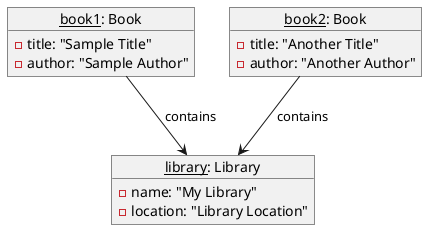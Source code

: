 @startuml
object "<u>book1</u>: Book" as book1 {
  - title: "Sample Title"
  - author: "Sample Author"
}
object "<u>book2</u>: Book" as book2 {
  - title: "Another Title"
  - author: "Another Author"
}

object "<u>library</u>: Library" as library {
  - name: "My Library"
  - location: "Library Location"
}

book1 --> library : contains
book2 --> library : contains

@enduml
